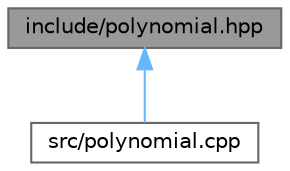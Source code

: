 digraph "include/polynomial.hpp"
{
 // LATEX_PDF_SIZE
  bgcolor="transparent";
  edge [fontname=Helvetica,fontsize=10,labelfontname=Helvetica,labelfontsize=10];
  node [fontname=Helvetica,fontsize=10,shape=box,height=0.2,width=0.4];
  Node1 [id="Node000001",label="include/polynomial.hpp",height=0.2,width=0.4,color="gray40", fillcolor="grey60", style="filled", fontcolor="black",tooltip="Definition of the Polynomial class."];
  Node1 -> Node2 [id="edge1_Node000001_Node000002",dir="back",color="steelblue1",style="solid",tooltip=" "];
  Node2 [id="Node000002",label="src/polynomial.cpp",height=0.2,width=0.4,color="grey40", fillcolor="white", style="filled",URL="$polynomial_8cpp.html",tooltip=" "];
}
